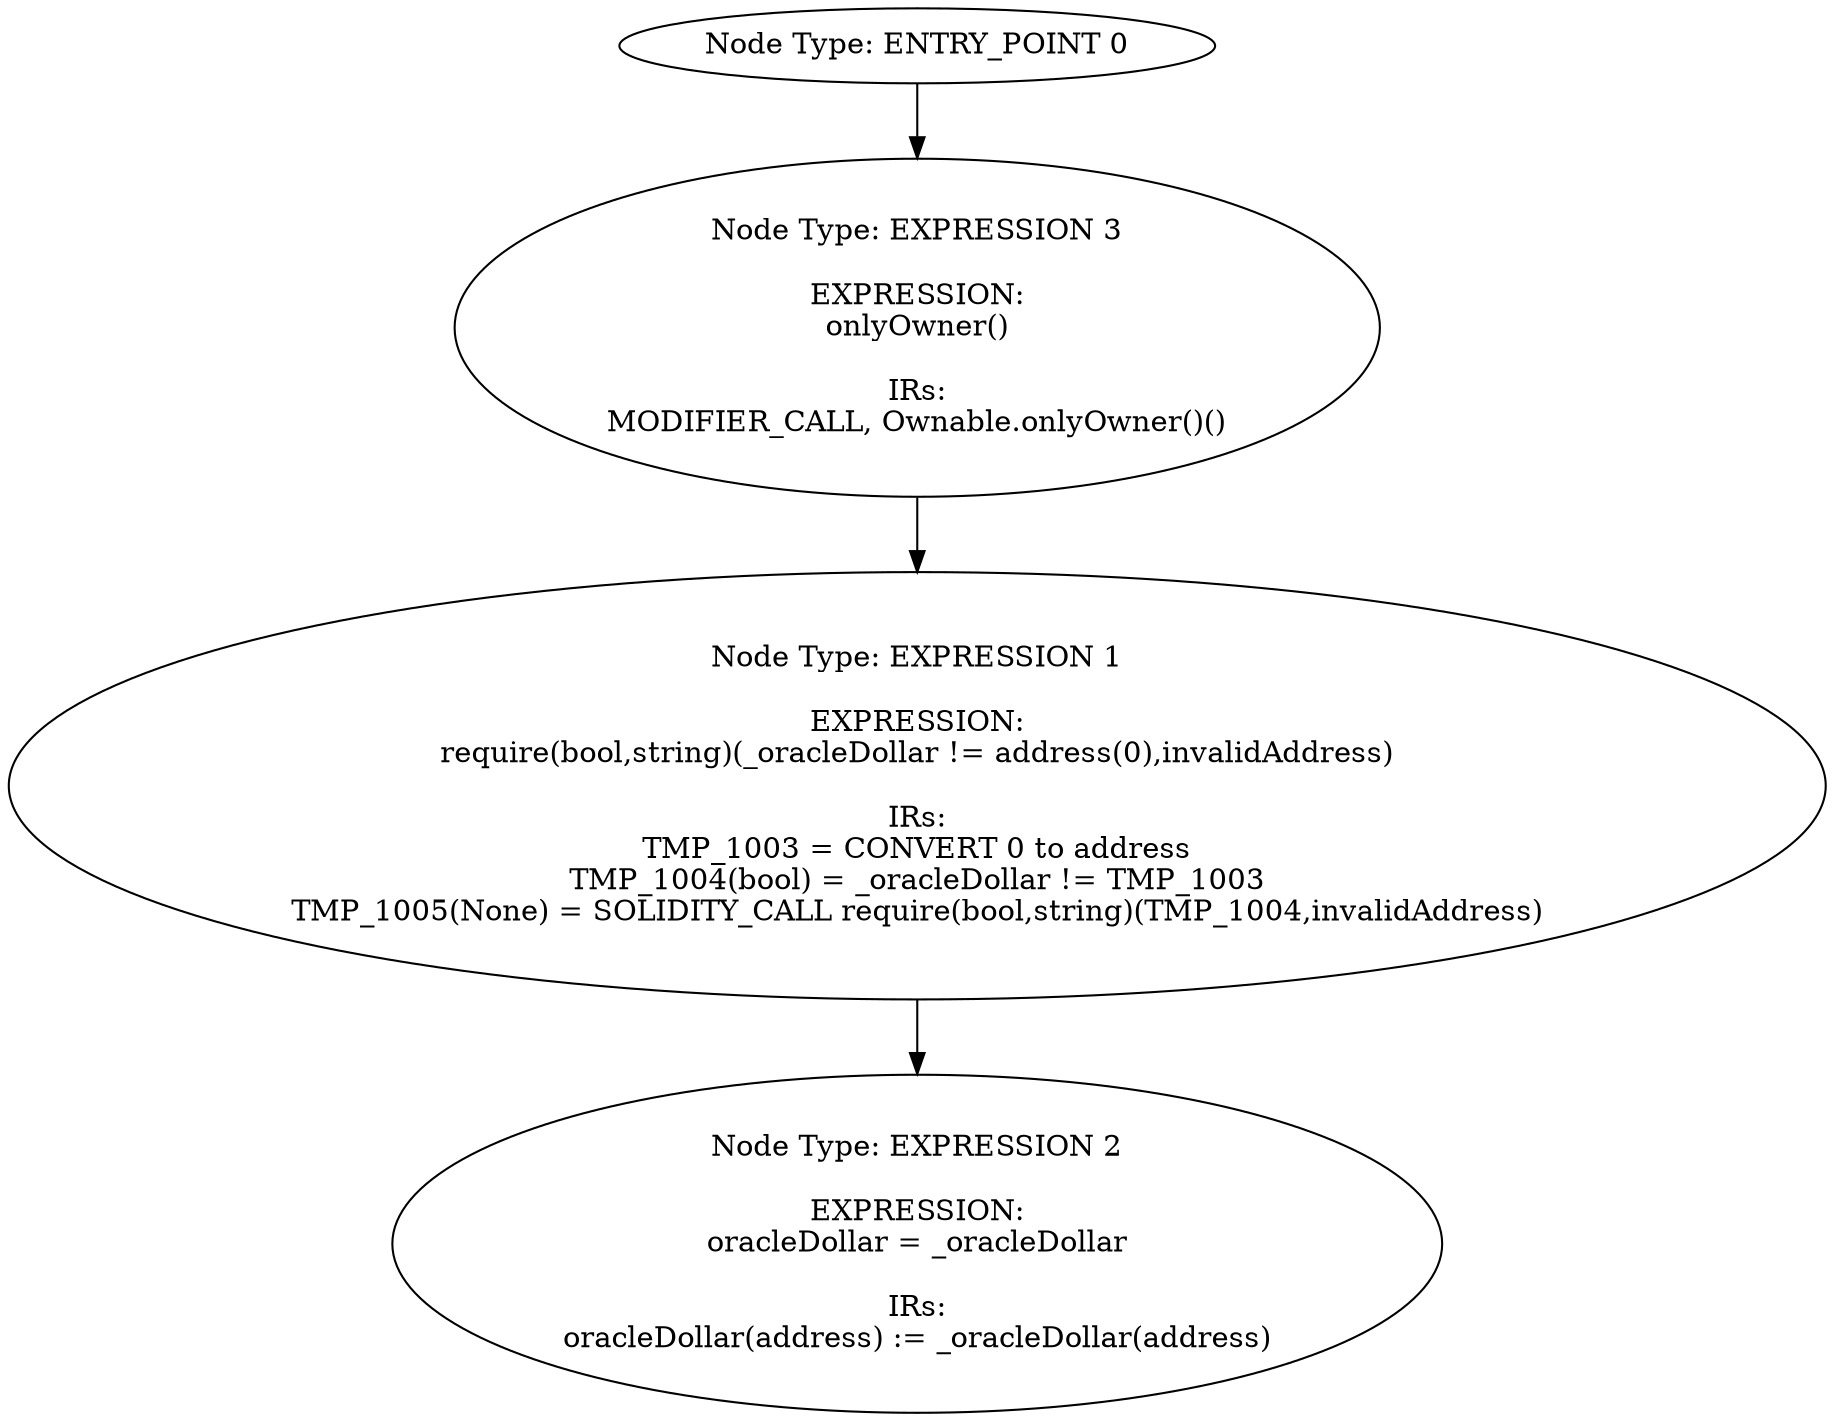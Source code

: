 digraph{
0[label="Node Type: ENTRY_POINT 0
"];
0->3;
1[label="Node Type: EXPRESSION 1

EXPRESSION:
require(bool,string)(_oracleDollar != address(0),invalidAddress)

IRs:
TMP_1003 = CONVERT 0 to address
TMP_1004(bool) = _oracleDollar != TMP_1003
TMP_1005(None) = SOLIDITY_CALL require(bool,string)(TMP_1004,invalidAddress)"];
1->2;
2[label="Node Type: EXPRESSION 2

EXPRESSION:
oracleDollar = _oracleDollar

IRs:
oracleDollar(address) := _oracleDollar(address)"];
3[label="Node Type: EXPRESSION 3

EXPRESSION:
onlyOwner()

IRs:
MODIFIER_CALL, Ownable.onlyOwner()()"];
3->1;
}
